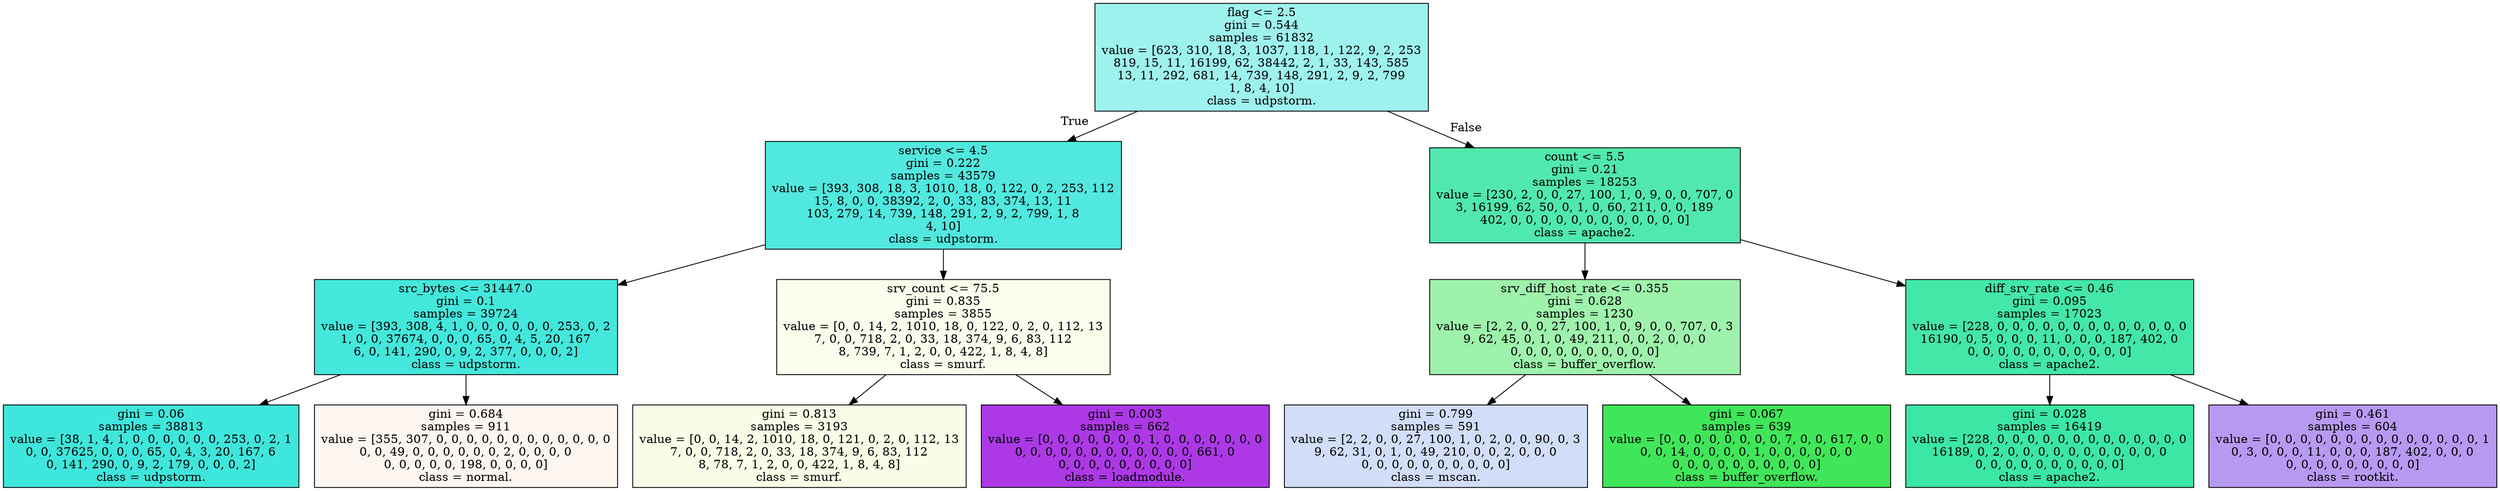 digraph Tree {
node [shape=box, style="filled", color="black"] ;
0 [label="flag <= 2.5\ngini = 0.544\nsamples = 61832\nvalue = [623, 310, 18, 3, 1037, 118, 1, 122, 9, 2, 253\n819, 15, 11, 16199, 62, 38442, 2, 1, 33, 143, 585\n13, 11, 292, 681, 14, 739, 148, 291, 2, 9, 2, 799\n1, 8, 4, 10]\nclass = udpstorm.", fillcolor="#39e5da7c"] ;
1 [label="service <= 4.5\ngini = 0.222\nsamples = 43579\nvalue = [393, 308, 18, 3, 1010, 18, 0, 122, 0, 2, 253, 112\n15, 8, 0, 0, 38392, 2, 0, 33, 83, 374, 13, 11\n103, 279, 14, 739, 148, 291, 2, 9, 2, 799, 1, 8\n4, 10]\nclass = udpstorm.", fillcolor="#39e5dae0"] ;
0 -> 1 [labeldistance=2.5, labelangle=45, headlabel="True"] ;
2 [label="src_bytes <= 31447.0\ngini = 0.1\nsamples = 39724\nvalue = [393, 308, 4, 1, 0, 0, 0, 0, 0, 0, 253, 0, 2\n1, 0, 0, 37674, 0, 0, 0, 65, 0, 4, 5, 20, 167\n6, 0, 141, 290, 0, 9, 2, 377, 0, 0, 0, 2]\nclass = udpstorm.", fillcolor="#39e5daf2"] ;
1 -> 2 ;
3 [label="gini = 0.06\nsamples = 38813\nvalue = [38, 1, 4, 1, 0, 0, 0, 0, 0, 0, 253, 0, 2, 1\n0, 0, 37625, 0, 0, 0, 65, 0, 4, 3, 20, 167, 6\n0, 141, 290, 0, 9, 2, 179, 0, 0, 0, 2]\nclass = udpstorm.", fillcolor="#39e5daf7"] ;
2 -> 3 ;
4 [label="gini = 0.684\nsamples = 911\nvalue = [355, 307, 0, 0, 0, 0, 0, 0, 0, 0, 0, 0, 0, 0\n0, 0, 49, 0, 0, 0, 0, 0, 0, 2, 0, 0, 0, 0\n0, 0, 0, 0, 0, 198, 0, 0, 0, 0]\nclass = normal.", fillcolor="#e5813914"] ;
2 -> 4 ;
5 [label="srv_count <= 75.5\ngini = 0.835\nsamples = 3855\nvalue = [0, 0, 14, 2, 1010, 18, 0, 122, 0, 2, 0, 112, 13\n7, 0, 0, 718, 2, 0, 33, 18, 374, 9, 6, 83, 112\n8, 739, 7, 1, 2, 0, 0, 422, 1, 8, 4, 8]\nclass = smurf.", fillcolor="#dfe53916"] ;
1 -> 5 ;
6 [label="gini = 0.813\nsamples = 3193\nvalue = [0, 0, 14, 2, 1010, 18, 0, 121, 0, 2, 0, 112, 13\n7, 0, 0, 718, 2, 0, 33, 18, 374, 9, 6, 83, 112\n8, 78, 7, 1, 2, 0, 0, 422, 1, 8, 4, 8]\nclass = smurf.", fillcolor="#dfe5391e"] ;
5 -> 6 ;
7 [label="gini = 0.003\nsamples = 662\nvalue = [0, 0, 0, 0, 0, 0, 0, 1, 0, 0, 0, 0, 0, 0, 0\n0, 0, 0, 0, 0, 0, 0, 0, 0, 0, 0, 0, 661, 0\n0, 0, 0, 0, 0, 0, 0, 0, 0]\nclass = loadmodule.", fillcolor="#ac39e5ff"] ;
5 -> 7 ;
8 [label="count <= 5.5\ngini = 0.21\nsamples = 18253\nvalue = [230, 2, 0, 0, 27, 100, 1, 0, 9, 0, 0, 707, 0\n3, 16199, 62, 50, 0, 1, 0, 60, 211, 0, 0, 189\n402, 0, 0, 0, 0, 0, 0, 0, 0, 0, 0, 0, 0]\nclass = apache2.", fillcolor="#39e5a3e1"] ;
0 -> 8 [labeldistance=2.5, labelangle=-45, headlabel="False"] ;
9 [label="srv_diff_host_rate <= 0.355\ngini = 0.628\nsamples = 1230\nvalue = [2, 2, 0, 0, 27, 100, 1, 0, 9, 0, 0, 707, 0, 3\n9, 62, 45, 0, 1, 0, 49, 211, 0, 0, 2, 0, 0, 0\n0, 0, 0, 0, 0, 0, 0, 0, 0, 0]\nclass = buffer_overflow.", fillcolor="#39e5537c"] ;
8 -> 9 ;
10 [label="gini = 0.799\nsamples = 591\nvalue = [2, 2, 0, 0, 27, 100, 1, 0, 2, 0, 0, 90, 0, 3\n9, 62, 31, 0, 1, 0, 49, 210, 0, 0, 2, 0, 0, 0\n0, 0, 0, 0, 0, 0, 0, 0, 0, 0]\nclass = mscan.", fillcolor="#396ae539"] ;
9 -> 10 ;
11 [label="gini = 0.067\nsamples = 639\nvalue = [0, 0, 0, 0, 0, 0, 0, 0, 7, 0, 0, 617, 0, 0\n0, 0, 14, 0, 0, 0, 0, 1, 0, 0, 0, 0, 0, 0\n0, 0, 0, 0, 0, 0, 0, 0, 0, 0]\nclass = buffer_overflow.", fillcolor="#39e553f6"] ;
9 -> 11 ;
12 [label="diff_srv_rate <= 0.46\ngini = 0.095\nsamples = 17023\nvalue = [228, 0, 0, 0, 0, 0, 0, 0, 0, 0, 0, 0, 0, 0\n16190, 0, 5, 0, 0, 0, 11, 0, 0, 0, 187, 402, 0\n0, 0, 0, 0, 0, 0, 0, 0, 0, 0, 0]\nclass = apache2.", fillcolor="#39e5a3f2"] ;
8 -> 12 ;
13 [label="gini = 0.028\nsamples = 16419\nvalue = [228, 0, 0, 0, 0, 0, 0, 0, 0, 0, 0, 0, 0, 0\n16189, 0, 2, 0, 0, 0, 0, 0, 0, 0, 0, 0, 0, 0\n0, 0, 0, 0, 0, 0, 0, 0, 0, 0]\nclass = apache2.", fillcolor="#39e5a3fb"] ;
12 -> 13 ;
14 [label="gini = 0.461\nsamples = 604\nvalue = [0, 0, 0, 0, 0, 0, 0, 0, 0, 0, 0, 0, 0, 0, 1\n0, 3, 0, 0, 0, 11, 0, 0, 0, 187, 402, 0, 0, 0\n0, 0, 0, 0, 0, 0, 0, 0, 0]\nclass = rootkit.", fillcolor="#7539e583"] ;
12 -> 14 ;
}